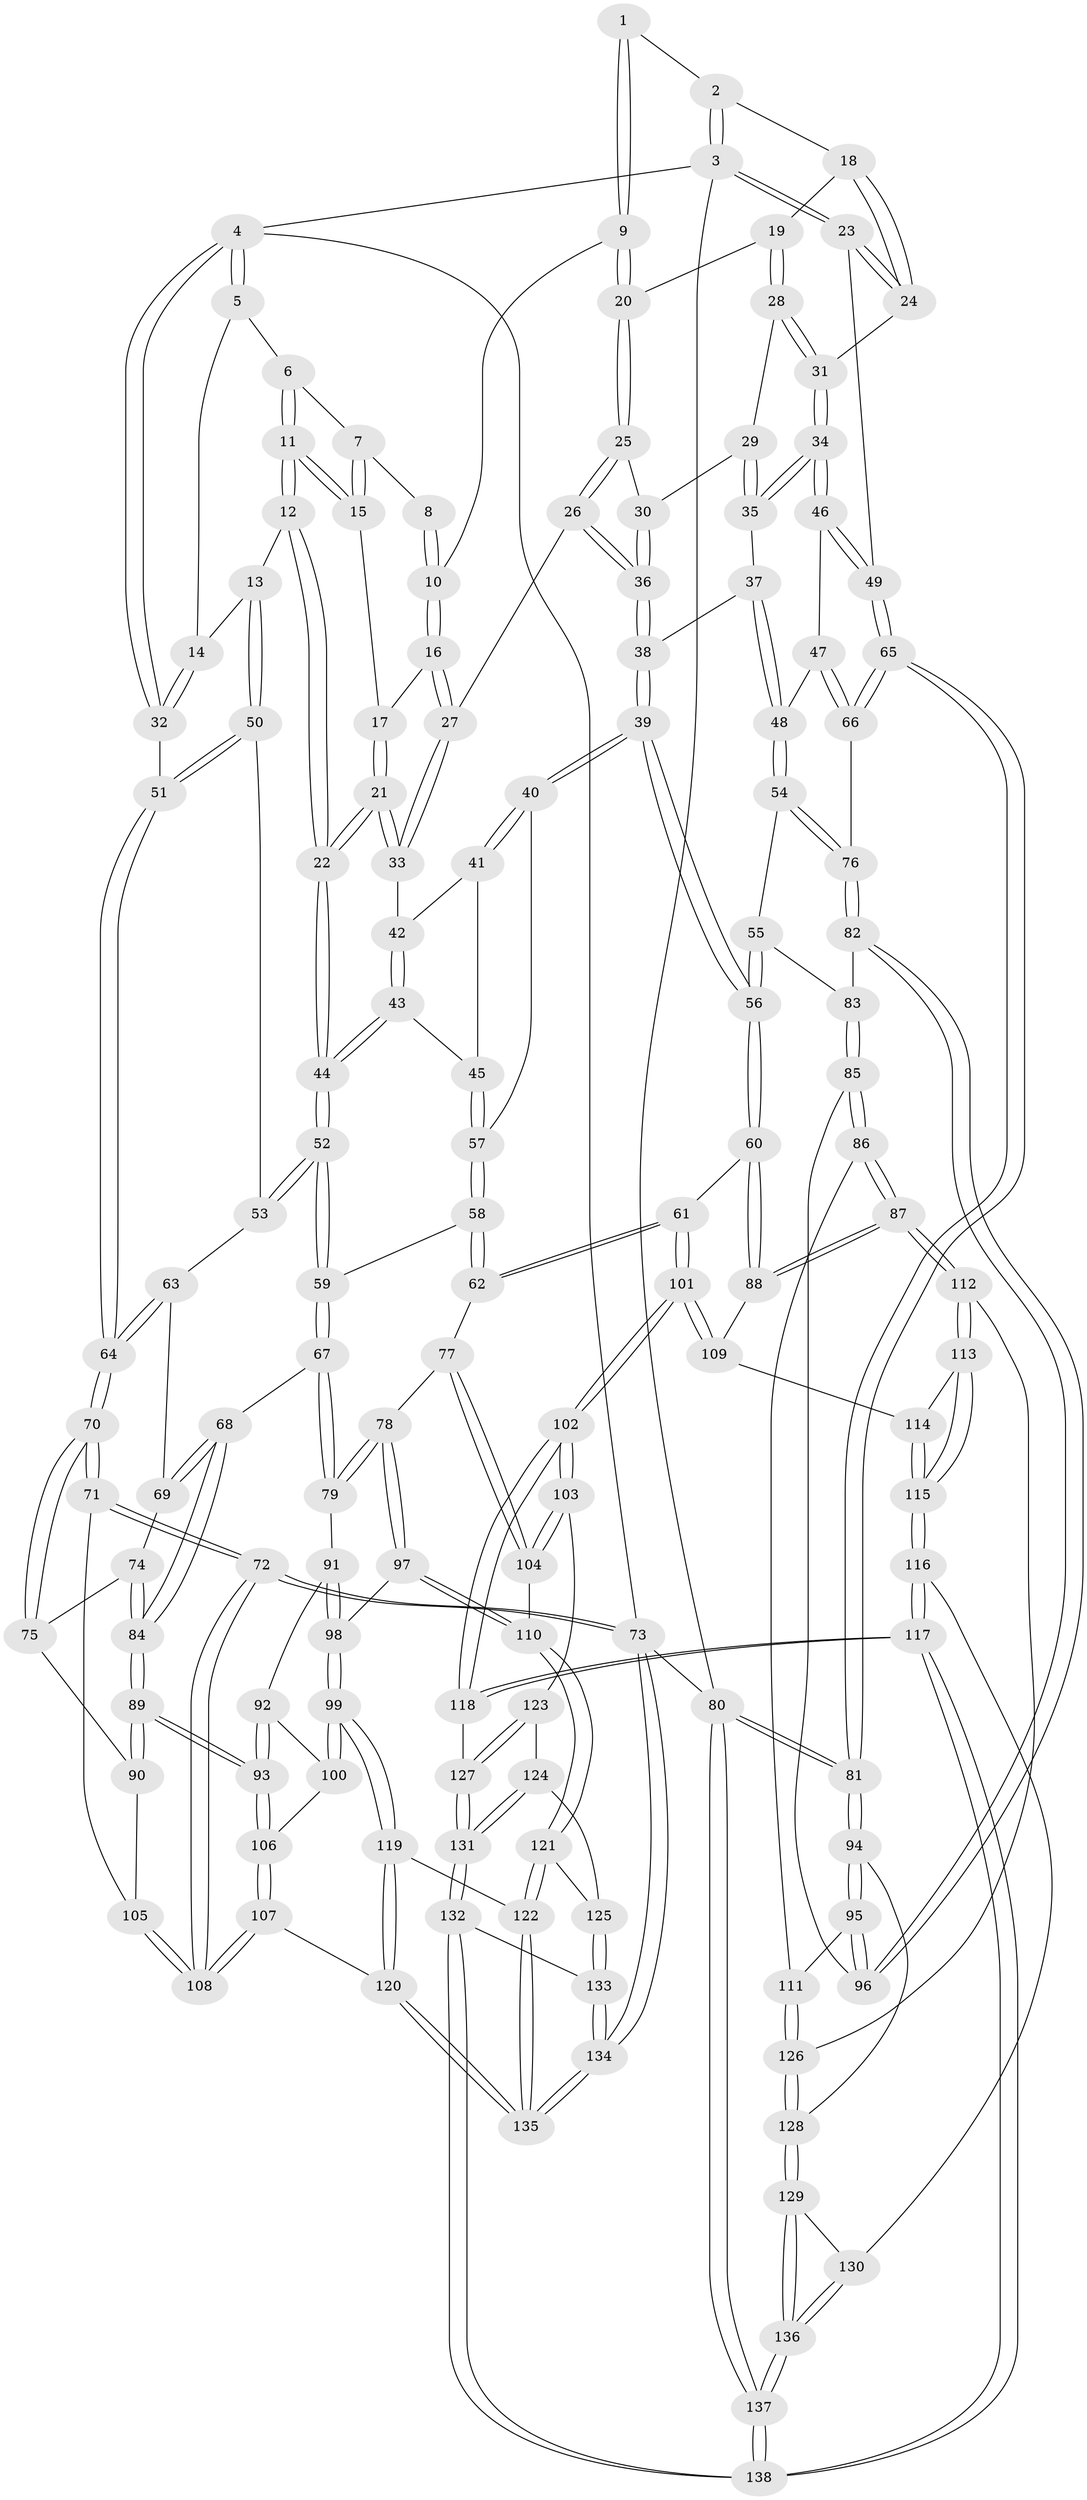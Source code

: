 // coarse degree distribution, {4: 0.3170731707317073, 9: 0.024390243902439025, 6: 0.14634146341463414, 3: 0.07317073170731707, 5: 0.4024390243902439, 2: 0.024390243902439025, 7: 0.012195121951219513}
// Generated by graph-tools (version 1.1) at 2025/21/03/04/25 18:21:07]
// undirected, 138 vertices, 342 edges
graph export_dot {
graph [start="1"]
  node [color=gray90,style=filled];
  1 [pos="+0.7088674525853752+0"];
  2 [pos="+0.9404392413036092+0"];
  3 [pos="+1+0"];
  4 [pos="+0+0"];
  5 [pos="+0.13535920663058262+0"];
  6 [pos="+0.20876331746372231+0"];
  7 [pos="+0.37360972893068967+0"];
  8 [pos="+0.5198702965275146+0"];
  9 [pos="+0.6653907319271022+0.06332478359323498"];
  10 [pos="+0.5581833864404505+0.061018885054795094"];
  11 [pos="+0.23359437769999974+0.15268085186006883"];
  12 [pos="+0.21312324516447081+0.23022001371812725"];
  13 [pos="+0.20059901449823217+0.22447674841580786"];
  14 [pos="+0.09657157560825068+0.1054284988988008"];
  15 [pos="+0.3964426703081247+0"];
  16 [pos="+0.4622304786583663+0.11782790946796921"];
  17 [pos="+0.4031585562834058+0"];
  18 [pos="+0.852181301154979+0.060972321122865616"];
  19 [pos="+0.6970485392309113+0.09432020717904437"];
  20 [pos="+0.6699237868169561+0.07261391184243893"];
  21 [pos="+0.26481087951929483+0.22819223344015668"];
  22 [pos="+0.2220475486899254+0.24194278595738652"];
  23 [pos="+1+0.034166896170247915"];
  24 [pos="+0.8732447475794308+0.11850006857365072"];
  25 [pos="+0.6033075276647041+0.1567257166423832"];
  26 [pos="+0.5205341725093484+0.18514627237872308"];
  27 [pos="+0.4585708169945491+0.16067893535095187"];
  28 [pos="+0.7172101328086256+0.15854346225313704"];
  29 [pos="+0.700691665855392+0.18892229490398288"];
  30 [pos="+0.6580803926497161+0.21984898831151822"];
  31 [pos="+0.8637629335589101+0.21240007492205648"];
  32 [pos="+0+0.09090455737568486"];
  33 [pos="+0.4438708770720848+0.17476526756169494"];
  34 [pos="+0.8753400307771975+0.2448431609226769"];
  35 [pos="+0.7435628925002261+0.2720406450661351"];
  36 [pos="+0.6175895130196544+0.3063148547241485"];
  37 [pos="+0.732428701648065+0.281915561983434"];
  38 [pos="+0.6184301954303525+0.3113980878769323"];
  39 [pos="+0.6074148086966259+0.35495080211364305"];
  40 [pos="+0.5551076121165394+0.35916851790391074"];
  41 [pos="+0.4503864493163185+0.21359578519955535"];
  42 [pos="+0.44942673145471085+0.21025151828806715"];
  43 [pos="+0.3964336466968914+0.3475124603792944"];
  44 [pos="+0.22792747549277456+0.33560599999740504"];
  45 [pos="+0.4628442779588514+0.36722232253696757"];
  46 [pos="+0.9007183330074736+0.2742552791892967"];
  47 [pos="+0.8333458365562938+0.3862331683061537"];
  48 [pos="+0.7826508140793579+0.45055517178299004"];
  49 [pos="+1+0.3162651121790702"];
  50 [pos="+0+0.26481582410967064"];
  51 [pos="+0+0.24741551004543724"];
  52 [pos="+0.22629105373212746+0.34228827991737426"];
  53 [pos="+0.09354244068167814+0.39135130862365197"];
  54 [pos="+0.776255436090643+0.4620216700796086"];
  55 [pos="+0.7592783385293992+0.4786787193369311"];
  56 [pos="+0.6888233288323735+0.4866741790508962"];
  57 [pos="+0.47880495684222535+0.381161409126558"];
  58 [pos="+0.4369607525207798+0.5053294274958192"];
  59 [pos="+0.24301958298990955+0.40554870536279486"];
  60 [pos="+0.6751749685781072+0.503325423499336"];
  61 [pos="+0.5128519710573386+0.5853660810599617"];
  62 [pos="+0.46294166979638846+0.5664954112714368"];
  63 [pos="+0.05819568637673142+0.43428785402888503"];
  64 [pos="+0+0.465907283962979"];
  65 [pos="+1+0.45697616270323127"];
  66 [pos="+1+0.492871025006348"];
  67 [pos="+0.20982809569529448+0.5406840639444156"];
  68 [pos="+0.19003468710837224+0.5456515693283207"];
  69 [pos="+0.06359476058034555+0.5231706556718875"];
  70 [pos="+0+0.5711806383548879"];
  71 [pos="+0+0.6771568993370203"];
  72 [pos="+0+1"];
  73 [pos="+0+1"];
  74 [pos="+0.0172032662288751+0.559091834887552"];
  75 [pos="+0+0.5624843707154816"];
  76 [pos="+1+0.4939409588469097"];
  77 [pos="+0.4217745523340024+0.5923855313163708"];
  78 [pos="+0.3277271325578814+0.6302530623661585"];
  79 [pos="+0.21368741946993808+0.5469606512518004"];
  80 [pos="+1+1"];
  81 [pos="+1+0.7945358450548202"];
  82 [pos="+0.9101949856152862+0.6073612954018655"];
  83 [pos="+0.7935107800083012+0.5230068205782746"];
  84 [pos="+0.09429856753860509+0.6353628355644487"];
  85 [pos="+0.7898414544865537+0.7005679708798318"];
  86 [pos="+0.7585912833734586+0.7315856646030917"];
  87 [pos="+0.7498141250156021+0.7372772634222842"];
  88 [pos="+0.7061979623265535+0.7032446487471475"];
  89 [pos="+0.08940699680199993+0.6764874268770426"];
  90 [pos="+0.04657666039198651+0.6722131369576327"];
  91 [pos="+0.19982803257738924+0.6153480265504477"];
  92 [pos="+0.18073911098125034+0.6643854380998421"];
  93 [pos="+0.10398537139577406+0.7020102374306165"];
  94 [pos="+1+0.781375735752938"];
  95 [pos="+0.9626931429688298+0.7424689656075185"];
  96 [pos="+0.9081756953227516+0.6606979279698145"];
  97 [pos="+0.3096779481893316+0.7073306731731219"];
  98 [pos="+0.26278341742525907+0.7341182541779787"];
  99 [pos="+0.2610071071514216+0.7354622726937267"];
  100 [pos="+0.2180289836901393+0.7129171776133755"];
  101 [pos="+0.5439953067151897+0.7124387508968419"];
  102 [pos="+0.5235267616506425+0.7567160030021753"];
  103 [pos="+0.4320910055510278+0.7661145152624058"];
  104 [pos="+0.4126159662877245+0.7603277209110428"];
  105 [pos="+0.013683467383002332+0.6771465306474722"];
  106 [pos="+0.105889013092177+0.7322753021845377"];
  107 [pos="+0.08584594193523687+0.8516704620857594"];
  108 [pos="+0.07466693027234789+0.8581931649091289"];
  109 [pos="+0.5994111392534415+0.7174756506783954"];
  110 [pos="+0.37028103572676985+0.7613722068999289"];
  111 [pos="+0.8760286762381025+0.7572523523978814"];
  112 [pos="+0.7495954497333294+0.7868637432292885"];
  113 [pos="+0.7077690780597687+0.8267884706744476"];
  114 [pos="+0.6220342658987222+0.7548791746430097"];
  115 [pos="+0.6658400593908455+0.873662349919122"];
  116 [pos="+0.6654616392245518+0.8741947067888914"];
  117 [pos="+0.6222012628873473+0.8989730370977608"];
  118 [pos="+0.5520444085675077+0.8782671881579192"];
  119 [pos="+0.24765172609133104+0.7651423591590021"];
  120 [pos="+0.1369141717102377+0.8521544550435526"];
  121 [pos="+0.3381185433470021+0.8633011795326395"];
  122 [pos="+0.32745071471269244+0.8682451994200568"];
  123 [pos="+0.42427358832187606+0.8232882912399865"];
  124 [pos="+0.39638679290861095+0.8759846659613878"];
  125 [pos="+0.38664233968539374+0.8752077614419079"];
  126 [pos="+0.8111667369893922+0.8339849238419934"];
  127 [pos="+0.5309819037887579+0.8929402832578527"];
  128 [pos="+0.8717306290050922+0.8983526365447928"];
  129 [pos="+0.8621448769311543+0.9607890428018421"];
  130 [pos="+0.6702558343760638+0.8771799437948821"];
  131 [pos="+0.48892662772724377+0.9276728218217356"];
  132 [pos="+0.3801138457142336+1"];
  133 [pos="+0.3572453052471166+1"];
  134 [pos="+0.33670204649030894+1"];
  135 [pos="+0.27408253884625333+0.9327624197502862"];
  136 [pos="+0.8735093867305597+1"];
  137 [pos="+0.9053135242944087+1"];
  138 [pos="+0.7142390734537015+1"];
  1 -- 2;
  1 -- 9;
  1 -- 9;
  2 -- 3;
  2 -- 3;
  2 -- 18;
  3 -- 4;
  3 -- 23;
  3 -- 23;
  3 -- 80;
  4 -- 5;
  4 -- 5;
  4 -- 32;
  4 -- 32;
  4 -- 73;
  5 -- 6;
  5 -- 14;
  6 -- 7;
  6 -- 11;
  6 -- 11;
  7 -- 8;
  7 -- 15;
  7 -- 15;
  8 -- 10;
  8 -- 10;
  9 -- 10;
  9 -- 20;
  9 -- 20;
  10 -- 16;
  10 -- 16;
  11 -- 12;
  11 -- 12;
  11 -- 15;
  11 -- 15;
  12 -- 13;
  12 -- 22;
  12 -- 22;
  13 -- 14;
  13 -- 50;
  13 -- 50;
  14 -- 32;
  14 -- 32;
  15 -- 17;
  16 -- 17;
  16 -- 27;
  16 -- 27;
  17 -- 21;
  17 -- 21;
  18 -- 19;
  18 -- 24;
  18 -- 24;
  19 -- 20;
  19 -- 28;
  19 -- 28;
  20 -- 25;
  20 -- 25;
  21 -- 22;
  21 -- 22;
  21 -- 33;
  21 -- 33;
  22 -- 44;
  22 -- 44;
  23 -- 24;
  23 -- 24;
  23 -- 49;
  24 -- 31;
  25 -- 26;
  25 -- 26;
  25 -- 30;
  26 -- 27;
  26 -- 36;
  26 -- 36;
  27 -- 33;
  27 -- 33;
  28 -- 29;
  28 -- 31;
  28 -- 31;
  29 -- 30;
  29 -- 35;
  29 -- 35;
  30 -- 36;
  30 -- 36;
  31 -- 34;
  31 -- 34;
  32 -- 51;
  33 -- 42;
  34 -- 35;
  34 -- 35;
  34 -- 46;
  34 -- 46;
  35 -- 37;
  36 -- 38;
  36 -- 38;
  37 -- 38;
  37 -- 48;
  37 -- 48;
  38 -- 39;
  38 -- 39;
  39 -- 40;
  39 -- 40;
  39 -- 56;
  39 -- 56;
  40 -- 41;
  40 -- 41;
  40 -- 57;
  41 -- 42;
  41 -- 45;
  42 -- 43;
  42 -- 43;
  43 -- 44;
  43 -- 44;
  43 -- 45;
  44 -- 52;
  44 -- 52;
  45 -- 57;
  45 -- 57;
  46 -- 47;
  46 -- 49;
  46 -- 49;
  47 -- 48;
  47 -- 66;
  47 -- 66;
  48 -- 54;
  48 -- 54;
  49 -- 65;
  49 -- 65;
  50 -- 51;
  50 -- 51;
  50 -- 53;
  51 -- 64;
  51 -- 64;
  52 -- 53;
  52 -- 53;
  52 -- 59;
  52 -- 59;
  53 -- 63;
  54 -- 55;
  54 -- 76;
  54 -- 76;
  55 -- 56;
  55 -- 56;
  55 -- 83;
  56 -- 60;
  56 -- 60;
  57 -- 58;
  57 -- 58;
  58 -- 59;
  58 -- 62;
  58 -- 62;
  59 -- 67;
  59 -- 67;
  60 -- 61;
  60 -- 88;
  60 -- 88;
  61 -- 62;
  61 -- 62;
  61 -- 101;
  61 -- 101;
  62 -- 77;
  63 -- 64;
  63 -- 64;
  63 -- 69;
  64 -- 70;
  64 -- 70;
  65 -- 66;
  65 -- 66;
  65 -- 81;
  65 -- 81;
  66 -- 76;
  67 -- 68;
  67 -- 79;
  67 -- 79;
  68 -- 69;
  68 -- 69;
  68 -- 84;
  68 -- 84;
  69 -- 74;
  70 -- 71;
  70 -- 71;
  70 -- 75;
  70 -- 75;
  71 -- 72;
  71 -- 72;
  71 -- 105;
  72 -- 73;
  72 -- 73;
  72 -- 108;
  72 -- 108;
  73 -- 134;
  73 -- 134;
  73 -- 80;
  74 -- 75;
  74 -- 84;
  74 -- 84;
  75 -- 90;
  76 -- 82;
  76 -- 82;
  77 -- 78;
  77 -- 104;
  77 -- 104;
  78 -- 79;
  78 -- 79;
  78 -- 97;
  78 -- 97;
  79 -- 91;
  80 -- 81;
  80 -- 81;
  80 -- 137;
  80 -- 137;
  81 -- 94;
  81 -- 94;
  82 -- 83;
  82 -- 96;
  82 -- 96;
  83 -- 85;
  83 -- 85;
  84 -- 89;
  84 -- 89;
  85 -- 86;
  85 -- 86;
  85 -- 96;
  86 -- 87;
  86 -- 87;
  86 -- 111;
  87 -- 88;
  87 -- 88;
  87 -- 112;
  87 -- 112;
  88 -- 109;
  89 -- 90;
  89 -- 90;
  89 -- 93;
  89 -- 93;
  90 -- 105;
  91 -- 92;
  91 -- 98;
  91 -- 98;
  92 -- 93;
  92 -- 93;
  92 -- 100;
  93 -- 106;
  93 -- 106;
  94 -- 95;
  94 -- 95;
  94 -- 128;
  95 -- 96;
  95 -- 96;
  95 -- 111;
  97 -- 98;
  97 -- 110;
  97 -- 110;
  98 -- 99;
  98 -- 99;
  99 -- 100;
  99 -- 100;
  99 -- 119;
  99 -- 119;
  100 -- 106;
  101 -- 102;
  101 -- 102;
  101 -- 109;
  101 -- 109;
  102 -- 103;
  102 -- 103;
  102 -- 118;
  102 -- 118;
  103 -- 104;
  103 -- 104;
  103 -- 123;
  104 -- 110;
  105 -- 108;
  105 -- 108;
  106 -- 107;
  106 -- 107;
  107 -- 108;
  107 -- 108;
  107 -- 120;
  109 -- 114;
  110 -- 121;
  110 -- 121;
  111 -- 126;
  111 -- 126;
  112 -- 113;
  112 -- 113;
  112 -- 126;
  113 -- 114;
  113 -- 115;
  113 -- 115;
  114 -- 115;
  114 -- 115;
  115 -- 116;
  115 -- 116;
  116 -- 117;
  116 -- 117;
  116 -- 130;
  117 -- 118;
  117 -- 118;
  117 -- 138;
  117 -- 138;
  118 -- 127;
  119 -- 120;
  119 -- 120;
  119 -- 122;
  120 -- 135;
  120 -- 135;
  121 -- 122;
  121 -- 122;
  121 -- 125;
  122 -- 135;
  122 -- 135;
  123 -- 124;
  123 -- 127;
  123 -- 127;
  124 -- 125;
  124 -- 131;
  124 -- 131;
  125 -- 133;
  125 -- 133;
  126 -- 128;
  126 -- 128;
  127 -- 131;
  127 -- 131;
  128 -- 129;
  128 -- 129;
  129 -- 130;
  129 -- 136;
  129 -- 136;
  130 -- 136;
  130 -- 136;
  131 -- 132;
  131 -- 132;
  132 -- 133;
  132 -- 138;
  132 -- 138;
  133 -- 134;
  133 -- 134;
  134 -- 135;
  134 -- 135;
  136 -- 137;
  136 -- 137;
  137 -- 138;
  137 -- 138;
}
